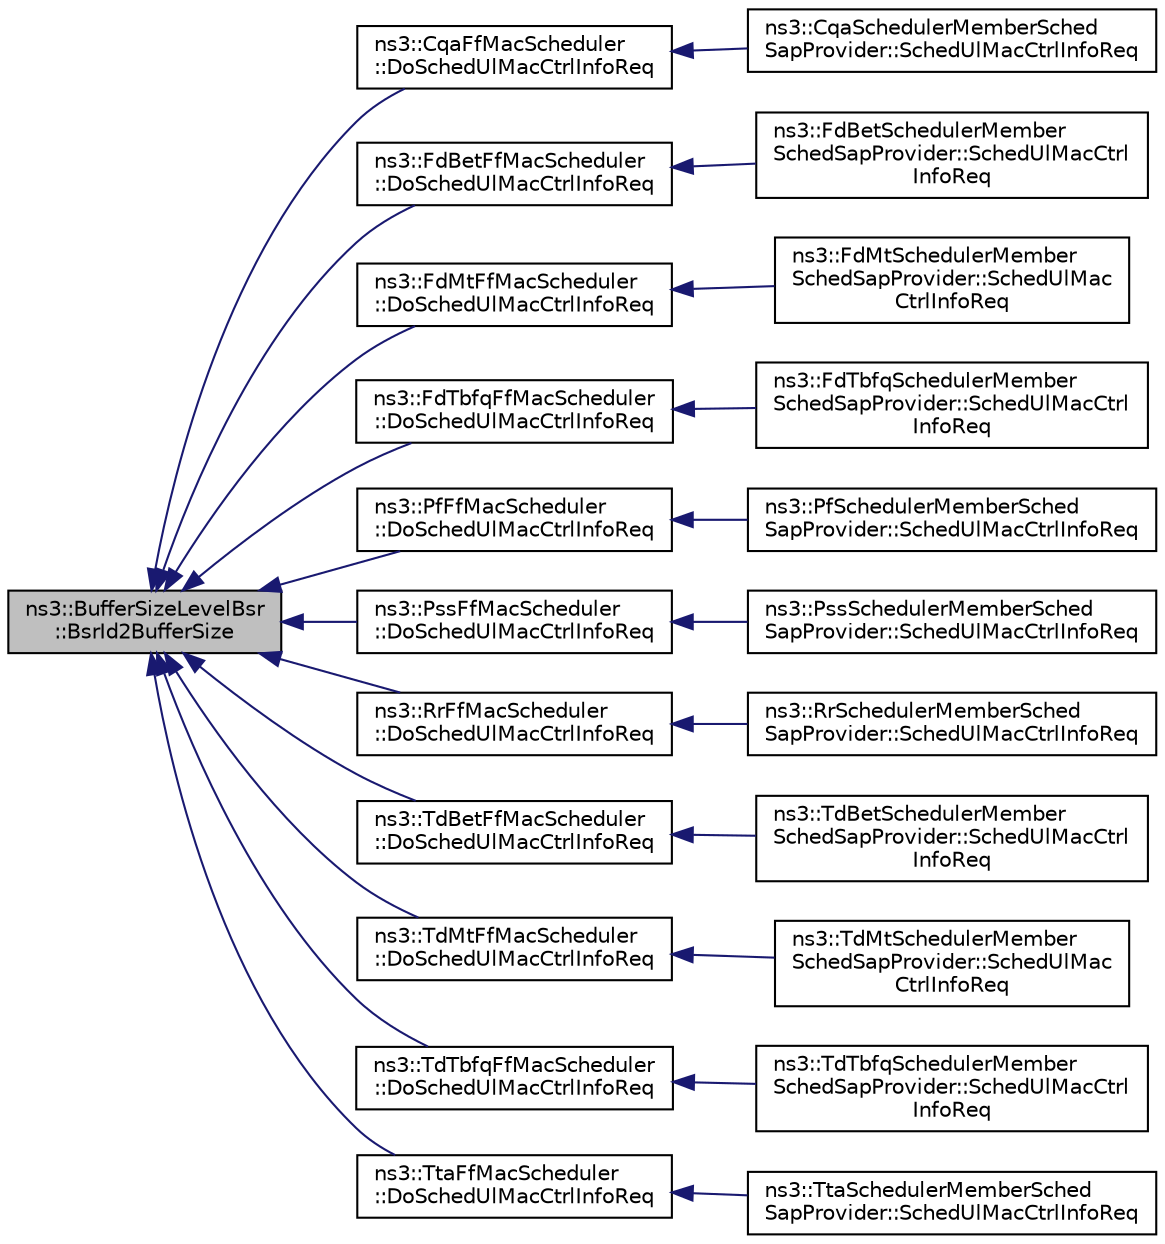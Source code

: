 digraph "ns3::BufferSizeLevelBsr::BsrId2BufferSize"
{
  edge [fontname="Helvetica",fontsize="10",labelfontname="Helvetica",labelfontsize="10"];
  node [fontname="Helvetica",fontsize="10",shape=record];
  rankdir="LR";
  Node1 [label="ns3::BufferSizeLevelBsr\l::BsrId2BufferSize",height=0.2,width=0.4,color="black", fillcolor="grey75", style="filled", fontcolor="black"];
  Node1 -> Node2 [dir="back",color="midnightblue",fontsize="10",style="solid"];
  Node2 [label="ns3::CqaFfMacScheduler\l::DoSchedUlMacCtrlInfoReq",height=0.2,width=0.4,color="black", fillcolor="white", style="filled",URL="$d7/d75/classns3_1_1CqaFfMacScheduler.html#acbcb167996fa60addf6405660eb8858b"];
  Node2 -> Node3 [dir="back",color="midnightblue",fontsize="10",style="solid"];
  Node3 [label="ns3::CqaSchedulerMemberSched\lSapProvider::SchedUlMacCtrlInfoReq",height=0.2,width=0.4,color="black", fillcolor="white", style="filled",URL="$de/da2/classns3_1_1CqaSchedulerMemberSchedSapProvider.html#a0a58c5b3e47e93bbf50afd04a3bccb6c"];
  Node1 -> Node4 [dir="back",color="midnightblue",fontsize="10",style="solid"];
  Node4 [label="ns3::FdBetFfMacScheduler\l::DoSchedUlMacCtrlInfoReq",height=0.2,width=0.4,color="black", fillcolor="white", style="filled",URL="$d0/ddf/classns3_1_1FdBetFfMacScheduler.html#a091b96e7a9ab80c99d2bbac192c35392"];
  Node4 -> Node5 [dir="back",color="midnightblue",fontsize="10",style="solid"];
  Node5 [label="ns3::FdBetSchedulerMember\lSchedSapProvider::SchedUlMacCtrl\lInfoReq",height=0.2,width=0.4,color="black", fillcolor="white", style="filled",URL="$d5/df6/classns3_1_1FdBetSchedulerMemberSchedSapProvider.html#a13831698754e06a7346a2d1d785b923f"];
  Node1 -> Node6 [dir="back",color="midnightblue",fontsize="10",style="solid"];
  Node6 [label="ns3::FdMtFfMacScheduler\l::DoSchedUlMacCtrlInfoReq",height=0.2,width=0.4,color="black", fillcolor="white", style="filled",URL="$dc/d16/classns3_1_1FdMtFfMacScheduler.html#aaf138bf4896f9bc634c719ca58bacf16"];
  Node6 -> Node7 [dir="back",color="midnightblue",fontsize="10",style="solid"];
  Node7 [label="ns3::FdMtSchedulerMember\lSchedSapProvider::SchedUlMac\lCtrlInfoReq",height=0.2,width=0.4,color="black", fillcolor="white", style="filled",URL="$d2/d3e/classns3_1_1FdMtSchedulerMemberSchedSapProvider.html#a8f6acedf2d23cfd9d50801677a0b0c70"];
  Node1 -> Node8 [dir="back",color="midnightblue",fontsize="10",style="solid"];
  Node8 [label="ns3::FdTbfqFfMacScheduler\l::DoSchedUlMacCtrlInfoReq",height=0.2,width=0.4,color="black", fillcolor="white", style="filled",URL="$d7/db8/classns3_1_1FdTbfqFfMacScheduler.html#a722a8c6f2a83857d47e941bdad36d73f"];
  Node8 -> Node9 [dir="back",color="midnightblue",fontsize="10",style="solid"];
  Node9 [label="ns3::FdTbfqSchedulerMember\lSchedSapProvider::SchedUlMacCtrl\lInfoReq",height=0.2,width=0.4,color="black", fillcolor="white", style="filled",URL="$d9/d96/classns3_1_1FdTbfqSchedulerMemberSchedSapProvider.html#aceac9365bb188355621a756511a86716"];
  Node1 -> Node10 [dir="back",color="midnightblue",fontsize="10",style="solid"];
  Node10 [label="ns3::PfFfMacScheduler\l::DoSchedUlMacCtrlInfoReq",height=0.2,width=0.4,color="black", fillcolor="white", style="filled",URL="$d3/de9/classns3_1_1PfFfMacScheduler.html#a48cf6979a777cda384ae128948bc763a"];
  Node10 -> Node11 [dir="back",color="midnightblue",fontsize="10",style="solid"];
  Node11 [label="ns3::PfSchedulerMemberSched\lSapProvider::SchedUlMacCtrlInfoReq",height=0.2,width=0.4,color="black", fillcolor="white", style="filled",URL="$d8/d00/classns3_1_1PfSchedulerMemberSchedSapProvider.html#a4a0cf091c5b6e74a5143c3bb4f97af1b"];
  Node1 -> Node12 [dir="back",color="midnightblue",fontsize="10",style="solid"];
  Node12 [label="ns3::PssFfMacScheduler\l::DoSchedUlMacCtrlInfoReq",height=0.2,width=0.4,color="black", fillcolor="white", style="filled",URL="$d1/d8a/classns3_1_1PssFfMacScheduler.html#a4fab1c37436af9d2b6e2787f15eb8d9d"];
  Node12 -> Node13 [dir="back",color="midnightblue",fontsize="10",style="solid"];
  Node13 [label="ns3::PssSchedulerMemberSched\lSapProvider::SchedUlMacCtrlInfoReq",height=0.2,width=0.4,color="black", fillcolor="white", style="filled",URL="$d5/dc4/classns3_1_1PssSchedulerMemberSchedSapProvider.html#a0e3df62a8f3a3c231dedc591ef7e24aa"];
  Node1 -> Node14 [dir="back",color="midnightblue",fontsize="10",style="solid"];
  Node14 [label="ns3::RrFfMacScheduler\l::DoSchedUlMacCtrlInfoReq",height=0.2,width=0.4,color="black", fillcolor="white", style="filled",URL="$d4/d44/classns3_1_1RrFfMacScheduler.html#aa9c8c5154cb86f8eab97287abeb52f48"];
  Node14 -> Node15 [dir="back",color="midnightblue",fontsize="10",style="solid"];
  Node15 [label="ns3::RrSchedulerMemberSched\lSapProvider::SchedUlMacCtrlInfoReq",height=0.2,width=0.4,color="black", fillcolor="white", style="filled",URL="$d6/dec/classns3_1_1RrSchedulerMemberSchedSapProvider.html#aaf5782c7b7a6dd91e164e4879342e030"];
  Node1 -> Node16 [dir="back",color="midnightblue",fontsize="10",style="solid"];
  Node16 [label="ns3::TdBetFfMacScheduler\l::DoSchedUlMacCtrlInfoReq",height=0.2,width=0.4,color="black", fillcolor="white", style="filled",URL="$d5/dee/classns3_1_1TdBetFfMacScheduler.html#adf631779da7aa2b4d876a663dcf204df"];
  Node16 -> Node17 [dir="back",color="midnightblue",fontsize="10",style="solid"];
  Node17 [label="ns3::TdBetSchedulerMember\lSchedSapProvider::SchedUlMacCtrl\lInfoReq",height=0.2,width=0.4,color="black", fillcolor="white", style="filled",URL="$d8/dc9/classns3_1_1TdBetSchedulerMemberSchedSapProvider.html#adc2594db46b109b7c4b14e69214f77d3"];
  Node1 -> Node18 [dir="back",color="midnightblue",fontsize="10",style="solid"];
  Node18 [label="ns3::TdMtFfMacScheduler\l::DoSchedUlMacCtrlInfoReq",height=0.2,width=0.4,color="black", fillcolor="white", style="filled",URL="$d8/d55/classns3_1_1TdMtFfMacScheduler.html#abffc7bf6678d049c82dbbc3e9e391194"];
  Node18 -> Node19 [dir="back",color="midnightblue",fontsize="10",style="solid"];
  Node19 [label="ns3::TdMtSchedulerMember\lSchedSapProvider::SchedUlMac\lCtrlInfoReq",height=0.2,width=0.4,color="black", fillcolor="white", style="filled",URL="$dc/df8/classns3_1_1TdMtSchedulerMemberSchedSapProvider.html#abf71dba04fca35ad5e4ba5bf592c2352"];
  Node1 -> Node20 [dir="back",color="midnightblue",fontsize="10",style="solid"];
  Node20 [label="ns3::TdTbfqFfMacScheduler\l::DoSchedUlMacCtrlInfoReq",height=0.2,width=0.4,color="black", fillcolor="white", style="filled",URL="$de/d86/classns3_1_1TdTbfqFfMacScheduler.html#ad648d54dec654621fd2719366a11ac64"];
  Node20 -> Node21 [dir="back",color="midnightblue",fontsize="10",style="solid"];
  Node21 [label="ns3::TdTbfqSchedulerMember\lSchedSapProvider::SchedUlMacCtrl\lInfoReq",height=0.2,width=0.4,color="black", fillcolor="white", style="filled",URL="$d8/da2/classns3_1_1TdTbfqSchedulerMemberSchedSapProvider.html#a7e1067aef19bfc64e92b44ef95f040e4"];
  Node1 -> Node22 [dir="back",color="midnightblue",fontsize="10",style="solid"];
  Node22 [label="ns3::TtaFfMacScheduler\l::DoSchedUlMacCtrlInfoReq",height=0.2,width=0.4,color="black", fillcolor="white", style="filled",URL="$da/d46/classns3_1_1TtaFfMacScheduler.html#ab235615d02e865ce3d41c1c95d49c221"];
  Node22 -> Node23 [dir="back",color="midnightblue",fontsize="10",style="solid"];
  Node23 [label="ns3::TtaSchedulerMemberSched\lSapProvider::SchedUlMacCtrlInfoReq",height=0.2,width=0.4,color="black", fillcolor="white", style="filled",URL="$df/d0a/classns3_1_1TtaSchedulerMemberSchedSapProvider.html#a3ddd2d29d14e0c9ad24794d40d3e6537"];
}
